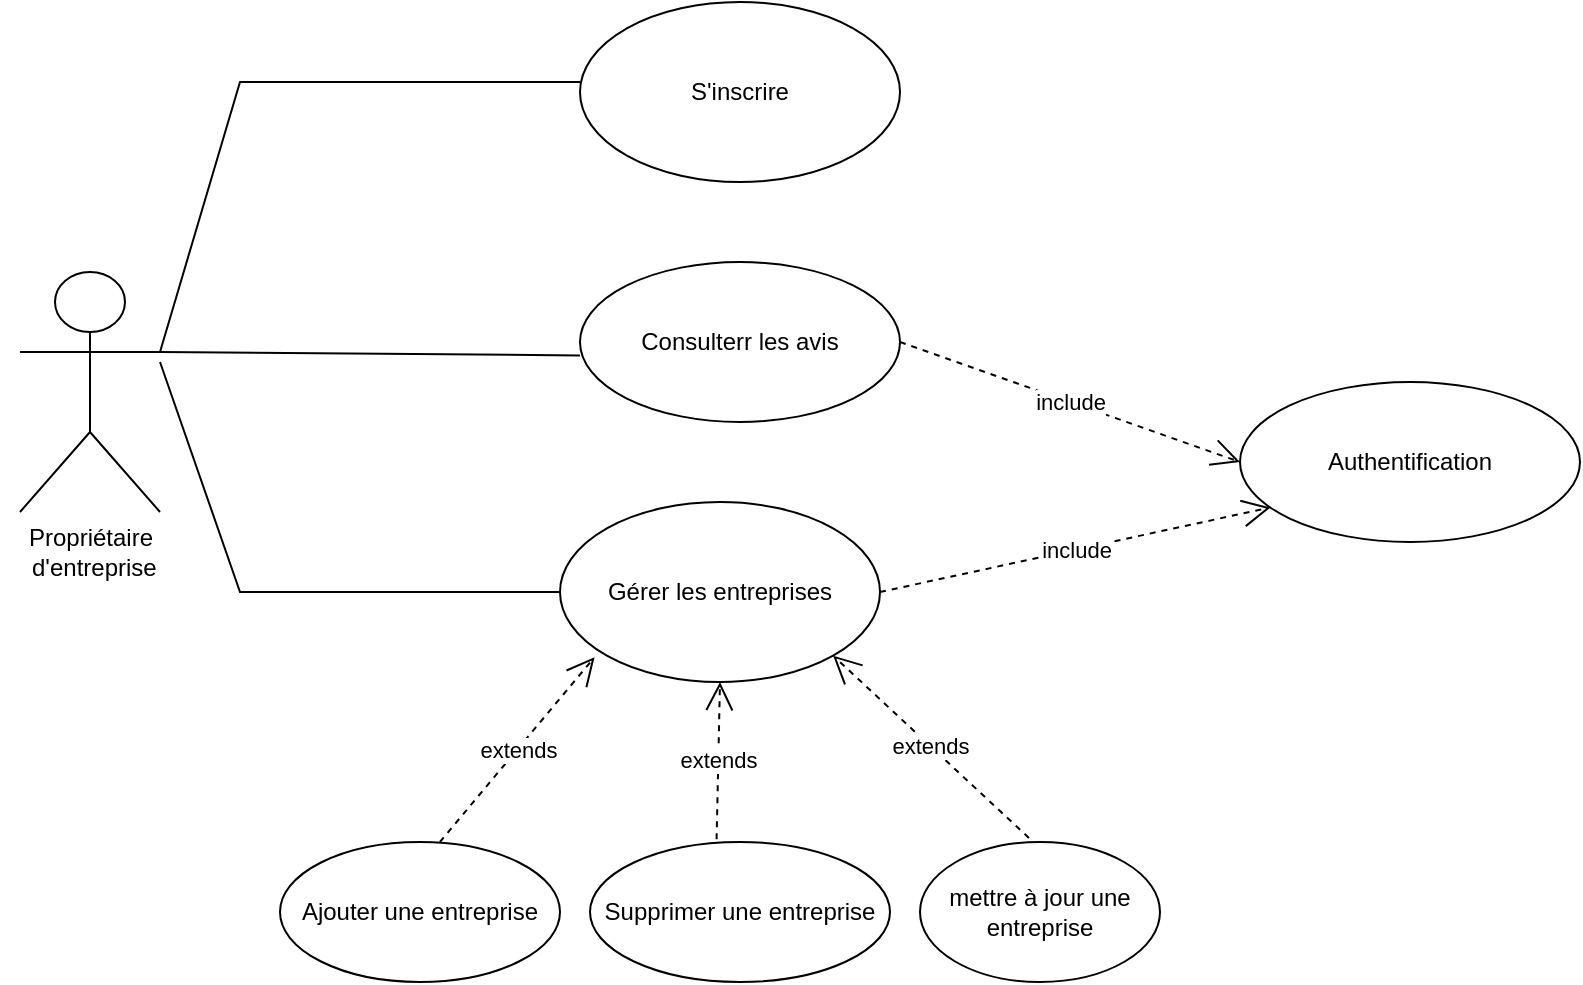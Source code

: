 <mxfile version="26.2.14">
  <diagram name="Page-1" id="ItncG8ey-KE5ceYKGCsm">
    <mxGraphModel dx="1273" dy="570" grid="1" gridSize="10" guides="1" tooltips="1" connect="1" arrows="1" fold="1" page="1" pageScale="1" pageWidth="827" pageHeight="1169" math="0" shadow="0">
      <root>
        <mxCell id="0" />
        <mxCell id="1" parent="0" />
        <mxCell id="LH3g4sgvdYW37YfNmVDh-1" value="" style="shape=umlActor;verticalLabelPosition=bottom;verticalAlign=top;html=1;outlineConnect=0;" parent="1" vertex="1">
          <mxGeometry x="10" y="135" width="70" height="120" as="geometry" />
        </mxCell>
        <mxCell id="LH3g4sgvdYW37YfNmVDh-4" value="Authentification" style="ellipse;whiteSpace=wrap;html=1;" parent="1" vertex="1">
          <mxGeometry x="620" y="190" width="170" height="80" as="geometry" />
        </mxCell>
        <mxCell id="LH3g4sgvdYW37YfNmVDh-5" value="Supprimer une entreprise" style="ellipse;whiteSpace=wrap;html=1;" parent="1" vertex="1">
          <mxGeometry x="295" y="420" width="150" height="70" as="geometry" />
        </mxCell>
        <mxCell id="LH3g4sgvdYW37YfNmVDh-6" value="mettre à jour une entreprise" style="ellipse;whiteSpace=wrap;html=1;" parent="1" vertex="1">
          <mxGeometry x="460" y="420" width="120" height="70" as="geometry" />
        </mxCell>
        <mxCell id="LH3g4sgvdYW37YfNmVDh-7" value="Consulterr les avis" style="ellipse;whiteSpace=wrap;html=1;" parent="1" vertex="1">
          <mxGeometry x="290" y="130" width="160" height="80" as="geometry" />
        </mxCell>
        <mxCell id="LH3g4sgvdYW37YfNmVDh-11" value="Ajouter une entreprise" style="ellipse;whiteSpace=wrap;html=1;" parent="1" vertex="1">
          <mxGeometry x="140" y="420" width="140" height="70" as="geometry" />
        </mxCell>
        <mxCell id="LH3g4sgvdYW37YfNmVDh-14" value="Gérer les entreprises" style="ellipse;whiteSpace=wrap;html=1;" parent="1" vertex="1">
          <mxGeometry x="280" y="250" width="160" height="90" as="geometry" />
        </mxCell>
        <mxCell id="LH3g4sgvdYW37YfNmVDh-31" value="include" style="endArrow=open;endSize=12;dashed=1;html=1;rounded=0;exitX=1;exitY=0.5;exitDx=0;exitDy=0;entryX=0.09;entryY=0.784;entryDx=0;entryDy=0;entryPerimeter=0;" parent="1" source="LH3g4sgvdYW37YfNmVDh-14" target="LH3g4sgvdYW37YfNmVDh-4" edge="1">
          <mxGeometry width="160" relative="1" as="geometry">
            <mxPoint x="560" y="80" as="sourcePoint" />
            <mxPoint x="720" y="80" as="targetPoint" />
          </mxGeometry>
        </mxCell>
        <mxCell id="LH3g4sgvdYW37YfNmVDh-32" value="include" style="endArrow=open;endSize=12;dashed=1;html=1;rounded=0;entryX=0;entryY=0.5;entryDx=0;entryDy=0;exitX=1;exitY=0.5;exitDx=0;exitDy=0;" parent="1" source="LH3g4sgvdYW37YfNmVDh-7" target="LH3g4sgvdYW37YfNmVDh-4" edge="1">
          <mxGeometry width="160" relative="1" as="geometry">
            <mxPoint x="440" y="260" as="sourcePoint" />
            <mxPoint x="600" y="260" as="targetPoint" />
          </mxGeometry>
        </mxCell>
        <mxCell id="LH3g4sgvdYW37YfNmVDh-36" value="" style="endArrow=none;html=1;rounded=0;exitX=1;exitY=0.333;exitDx=0;exitDy=0;exitPerimeter=0;" parent="1" source="LH3g4sgvdYW37YfNmVDh-1" edge="1">
          <mxGeometry width="50" height="50" relative="1" as="geometry">
            <mxPoint x="80" y="180" as="sourcePoint" />
            <mxPoint x="290" y="40" as="targetPoint" />
            <Array as="points">
              <mxPoint x="120" y="40" />
            </Array>
          </mxGeometry>
        </mxCell>
        <mxCell id="LH3g4sgvdYW37YfNmVDh-38" value="" style="endArrow=none;html=1;rounded=0;entryX=1;entryY=0.333;entryDx=0;entryDy=0;entryPerimeter=0;exitX=0;exitY=0.584;exitDx=0;exitDy=0;exitPerimeter=0;" parent="1" source="LH3g4sgvdYW37YfNmVDh-7" target="LH3g4sgvdYW37YfNmVDh-1" edge="1">
          <mxGeometry width="50" height="50" relative="1" as="geometry">
            <mxPoint x="340" y="300" as="sourcePoint" />
            <mxPoint x="180" y="230" as="targetPoint" />
            <Array as="points" />
          </mxGeometry>
        </mxCell>
        <mxCell id="LH3g4sgvdYW37YfNmVDh-39" value="" style="endArrow=none;html=1;rounded=0;entryX=0;entryY=0.5;entryDx=0;entryDy=0;" parent="1" target="LH3g4sgvdYW37YfNmVDh-14" edge="1">
          <mxGeometry width="50" height="50" relative="1" as="geometry">
            <mxPoint x="80" y="180" as="sourcePoint" />
            <mxPoint x="210" y="10" as="targetPoint" />
            <Array as="points">
              <mxPoint x="120" y="295" />
            </Array>
          </mxGeometry>
        </mxCell>
        <mxCell id="LH3g4sgvdYW37YfNmVDh-43" value="S&#39;inscrire" style="ellipse;whiteSpace=wrap;html=1;" parent="1" vertex="1">
          <mxGeometry x="290" width="160" height="90" as="geometry" />
        </mxCell>
        <mxCell id="hxN5AOpgBn9jHy8HbhxW-3" value="Propriétaire&lt;div&gt;&amp;nbsp;d&#39;entreprise&lt;/div&gt;" style="text;html=1;align=center;verticalAlign=middle;resizable=0;points=[];autosize=1;strokeColor=none;fillColor=none;" parent="1" vertex="1">
          <mxGeometry y="255" width="90" height="40" as="geometry" />
        </mxCell>
        <mxCell id="jPu7mKYGXBoBgenW_-Dz-1" value="extends" style="endArrow=open;endSize=12;dashed=1;html=1;rounded=0;exitX=0.454;exitY=-0.029;exitDx=0;exitDy=0;entryX=1;entryY=1;entryDx=0;entryDy=0;exitPerimeter=0;" edge="1" parent="1" source="LH3g4sgvdYW37YfNmVDh-6" target="LH3g4sgvdYW37YfNmVDh-14">
          <mxGeometry width="160" relative="1" as="geometry">
            <mxPoint x="500" y="402" as="sourcePoint" />
            <mxPoint x="695" y="360" as="targetPoint" />
          </mxGeometry>
        </mxCell>
        <mxCell id="jPu7mKYGXBoBgenW_-Dz-2" value="extends" style="endArrow=open;endSize=12;dashed=1;html=1;rounded=0;exitX=0.422;exitY=-0.02;exitDx=0;exitDy=0;exitPerimeter=0;" edge="1" parent="1" source="LH3g4sgvdYW37YfNmVDh-5">
          <mxGeometry width="160" relative="1" as="geometry">
            <mxPoint x="262.5" y="432" as="sourcePoint" />
            <mxPoint x="360" y="340" as="targetPoint" />
          </mxGeometry>
        </mxCell>
        <mxCell id="jPu7mKYGXBoBgenW_-Dz-3" value="extends" style="endArrow=open;endSize=12;dashed=1;html=1;rounded=0;exitX=0.571;exitY=0;exitDx=0;exitDy=0;entryX=0.108;entryY=0.862;entryDx=0;entryDy=0;entryPerimeter=0;exitPerimeter=0;" edge="1" parent="1" source="LH3g4sgvdYW37YfNmVDh-11" target="LH3g4sgvdYW37YfNmVDh-14">
          <mxGeometry width="160" relative="1" as="geometry">
            <mxPoint x="95" y="412" as="sourcePoint" />
            <mxPoint x="290" y="370" as="targetPoint" />
          </mxGeometry>
        </mxCell>
      </root>
    </mxGraphModel>
  </diagram>
</mxfile>
